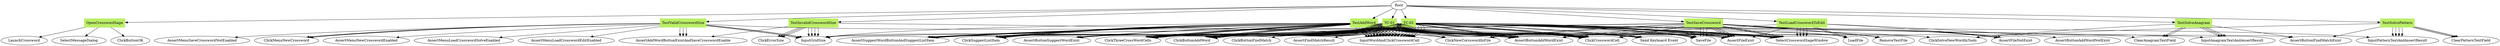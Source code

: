 // TC <-> K
digraph {
	Root
	OpenCrosswordSage [color=darkolivegreen2 shape=box style=filled]
		Root -> OpenCrosswordSage
	LaunchCrossword
		OpenCrosswordSage -> LaunchCrossword
	SelectMessageDialog
		OpenCrosswordSage -> SelectMessageDialog
	ClickButtonOK
		OpenCrosswordSage -> ClickButtonOK
	TestValidCrosswordSize [color=darkolivegreen2 shape=box style=filled]
		Root -> TestValidCrosswordSize
	SelectCrosswordSageWindow
		TestValidCrosswordSize -> SelectCrosswordSageWindow
	AssertMenuNewCrosswordEnabled
		TestValidCrosswordSize -> AssertMenuNewCrosswordEnabled
	AssertMenuLoadCrosswordSolveEnabled
		TestValidCrosswordSize -> AssertMenuLoadCrosswordSolveEnabled
	AssertMenuLoadCrosswordEditEnabled
		TestValidCrosswordSize -> AssertMenuLoadCrosswordEditEnabled
	AssertMenuSaveCrosswordNotEnabled
		TestValidCrosswordSize -> AssertMenuSaveCrosswordNotEnabled
	ClickMenuNewCrossword
		TestValidCrosswordSize -> ClickMenuNewCrossword
	InputGridSize
		TestValidCrosswordSize -> InputGridSize
	AssertAddWordButtonExistAndSaveCrosswordEnable
		TestValidCrosswordSize -> AssertAddWordButtonExistAndSaveCrosswordEnable
	ClickMenuNewCrossword
		TestValidCrosswordSize -> ClickMenuNewCrossword
	InputGridSize
		TestValidCrosswordSize -> InputGridSize
	AssertAddWordButtonExistAndSaveCrosswordEnable
		TestValidCrosswordSize -> AssertAddWordButtonExistAndSaveCrosswordEnable
	ClickMenuNewCrossword
		TestValidCrosswordSize -> ClickMenuNewCrossword
	InputGridSize
		TestValidCrosswordSize -> InputGridSize
	AssertAddWordButtonExistAndSaveCrosswordEnable
		TestValidCrosswordSize -> AssertAddWordButtonExistAndSaveCrosswordEnable
	TestInvalidCrosswordSize [color=darkolivegreen2 shape=box style=filled]
		Root -> TestInvalidCrosswordSize
	ClickNewCorsswordInFile
		TestInvalidCrosswordSize -> ClickNewCorsswordInFile
	InputGridSize
		TestInvalidCrosswordSize -> InputGridSize
	ClickErrorSize
		TestInvalidCrosswordSize -> ClickErrorSize
	InputGridSize
		TestInvalidCrosswordSize -> InputGridSize
	ClickErrorSize
		TestInvalidCrosswordSize -> ClickErrorSize
	InputGridSize
		TestInvalidCrosswordSize -> InputGridSize
	ClickErrorSize
		TestInvalidCrosswordSize -> ClickErrorSize
	InputGridSize
		TestInvalidCrosswordSize -> InputGridSize
	AssertAddWordButtonExistAndSaveCrosswordEnable
		TestInvalidCrosswordSize -> AssertAddWordButtonExistAndSaveCrosswordEnable
	TestAddWord [color=darkolivegreen2 shape=box style=filled]
		Root -> TestAddWord
	ClickNewCorsswordInFile
		TestAddWord -> ClickNewCorsswordInFile
	InputGridSize
		TestAddWord -> InputGridSize
	SelectCrosswordSageWindow
		TestAddWord -> SelectCrosswordSageWindow
	AssertButtonAddWordExist
		TestAddWord -> AssertButtonAddWordExist
	ClickButtonAddWord
		TestAddWord -> ClickButtonAddWord
	ClickThreeCrossWordCells
		TestAddWord -> ClickThreeCrossWordCells
	InputWordAndClickCrosswordCell
		TestAddWord -> InputWordAndClickCrosswordCell
	InputWordAndClickCrosswordCell
		TestAddWord -> InputWordAndClickCrosswordCell
	InputWordAndClickCrosswordCell
		TestAddWord -> InputWordAndClickCrosswordCell
	InputWordAndClickCrosswordCell
		TestAddWord -> InputWordAndClickCrosswordCell
	AssertButtonSuggestWordExist
		TestAddWord -> AssertButtonSuggestWordExist
	ClickSuggestListItem
		TestAddWord -> ClickSuggestListItem
	ClickCrosswordCell
		TestAddWord -> ClickCrosswordCell
	AssertSuggestWordButtonAndSuggestListItem
		TestAddWord -> AssertSuggestWordButtonAndSuggestListItem
	AssertButtonAddWordExist
		TestAddWord -> AssertButtonAddWordExist
	ClickButtonAddWord
		TestAddWord -> ClickButtonAddWord
	ClickThreeCrossWordCells
		TestAddWord -> ClickThreeCrossWordCells
	InputWordAndClickCrosswordCell
		TestAddWord -> InputWordAndClickCrosswordCell
	InputWordAndClickCrosswordCell
		TestAddWord -> InputWordAndClickCrosswordCell
	InputWordAndClickCrosswordCell
		TestAddWord -> InputWordAndClickCrosswordCell
	AssertButtonSuggestWordExist
		TestAddWord -> AssertButtonSuggestWordExist
	ClickSuggestListItem
		TestAddWord -> ClickSuggestListItem
	AssertButtonAddWordExist
		TestAddWord -> AssertButtonAddWordExist
	ClickButtonAddWord
		TestAddWord -> ClickButtonAddWord
	ClickThreeCrossWordCells
		TestAddWord -> ClickThreeCrossWordCells
	ClickSuggestListItem
		TestAddWord -> ClickSuggestListItem
	ClickCrosswordCell
		TestAddWord -> ClickCrosswordCell
	AssertSuggestWordButtonAndSuggestListItem
		TestAddWord -> AssertSuggestWordButtonAndSuggestListItem
	AssertButtonAddWordExist
		TestAddWord -> AssertButtonAddWordExist
	ClickButtonAddWord
		TestAddWord -> ClickButtonAddWord
	ClickThreeCrossWordCells
		TestAddWord -> ClickThreeCrossWordCells
	InputWordAndClickCrosswordCell
		TestAddWord -> InputWordAndClickCrosswordCell
	InputWordAndClickCrosswordCell
		TestAddWord -> InputWordAndClickCrosswordCell
	"Send Keyboard Event"
		TestAddWord -> "Send Keyboard Event"
	ClickSuggestListItem
		TestAddWord -> ClickSuggestListItem
	AssertButtonAddWordExist
		TestAddWord -> AssertButtonAddWordExist
	ClickButtonAddWord
		TestAddWord -> ClickButtonAddWord
	ClickThreeCrossWordCells
		TestAddWord -> ClickThreeCrossWordCells
	InputWordAndClickCrosswordCell
		TestAddWord -> InputWordAndClickCrosswordCell
	InputWordAndClickCrosswordCell
		TestAddWord -> InputWordAndClickCrosswordCell
	ClickSuggestListItem
		TestAddWord -> ClickSuggestListItem
	ClickCrosswordCell
		TestAddWord -> ClickCrosswordCell
	AssertSuggestWordButtonAndSuggestListItem
		TestAddWord -> AssertSuggestWordButtonAndSuggestListItem
	ClickCrosswordCell
		TestAddWord -> ClickCrosswordCell
	AssertSuggestWordButtonAndSuggestListItem
		TestAddWord -> AssertSuggestWordButtonAndSuggestListItem
	ClickCrosswordCell
		TestAddWord -> ClickCrosswordCell
	AssertSuggestWordButtonAndSuggestListItem
		TestAddWord -> AssertSuggestWordButtonAndSuggestListItem
	TestSaveCrossword [color=darkolivegreen2 shape=box style=filled]
		Root -> TestSaveCrossword
	ClickNewCorsswordInFile
		TestSaveCrossword -> ClickNewCorsswordInFile
	InputGridSize
		TestSaveCrossword -> InputGridSize
	AssertFileNotExist
		TestSaveCrossword -> AssertFileNotExist
	SelectCrosswordSageWindow
		TestSaveCrossword -> SelectCrosswordSageWindow
	SaveFile
		TestSaveCrossword -> SaveFile
	AssertFileExist
		TestSaveCrossword -> AssertFileExist
	SelectCrosswordSageWindow
		TestSaveCrossword -> SelectCrosswordSageWindow
	SaveFile
		TestSaveCrossword -> SaveFile
	AssertFileExist
		TestSaveCrossword -> AssertFileExist
	RemoveTestFile
		TestSaveCrossword -> RemoveTestFile
	AssertFileNotExist
		TestSaveCrossword -> AssertFileNotExist
	ClickNewCorsswordInFile
		TestSaveCrossword -> ClickNewCorsswordInFile
	InputGridSize
		TestSaveCrossword -> InputGridSize
	SelectCrosswordSageWindow
		TestSaveCrossword -> SelectCrosswordSageWindow
	AssertButtonAddWordExist
		TestSaveCrossword -> AssertButtonAddWordExist
	ClickButtonAddWord
		TestSaveCrossword -> ClickButtonAddWord
	ClickCrosswordCell
		TestSaveCrossword -> ClickCrosswordCell
	ClickCrosswordCell
		TestSaveCrossword -> ClickCrosswordCell
	SaveFile
		TestSaveCrossword -> SaveFile
	AssertFileExist
		TestSaveCrossword -> AssertFileExist
	RemoveTestFile
		TestSaveCrossword -> RemoveTestFile
	AssertFileNotExist
		TestSaveCrossword -> AssertFileNotExist
	TestLoadCrosswordToEdit [color=darkolivegreen2 shape=box style=filled]
		Root -> TestLoadCrosswordToEdit
	AssertFileNotExist
		TestLoadCrosswordToEdit -> AssertFileNotExist
	SelectCrosswordSageWindow
		TestLoadCrosswordToEdit -> SelectCrosswordSageWindow
	LoadFile
		TestLoadCrosswordToEdit -> LoadFile
	SelectCrosswordSageWindow
		TestLoadCrosswordToEdit -> SelectCrosswordSageWindow
	AssertButtonAddWordNotExist
		TestLoadCrosswordToEdit -> AssertButtonAddWordNotExist
	AssertFileExist
		TestLoadCrosswordToEdit -> AssertFileExist
	SelectCrosswordSageWindow
		TestLoadCrosswordToEdit -> SelectCrosswordSageWindow
	LoadFile
		TestLoadCrosswordToEdit -> LoadFile
	SelectCrosswordSageWindow
		TestLoadCrosswordToEdit -> SelectCrosswordSageWindow
	AssertButtonAddWordExist
		TestLoadCrosswordToEdit -> AssertButtonAddWordExist
	TestSolvePattern [color=darkolivegreen2 shape=box style=filled]
		Root -> TestSolvePattern
	ClickSolveNewWordInTools
		TestSolvePattern -> ClickSolveNewWordInTools
	AssertButtonFindMatchExist
		TestSolvePattern -> AssertButtonFindMatchExist
	InputPatternTextAndAssertResult
		TestSolvePattern -> InputPatternTextAndAssertResult
	ClearPatternTextField
		TestSolvePattern -> ClearPatternTextField
	InputPatternTextAndAssertResult
		TestSolvePattern -> InputPatternTextAndAssertResult
	ClearPatternTextField
		TestSolvePattern -> ClearPatternTextField
	InputPatternTextAndAssertResult
		TestSolvePattern -> InputPatternTextAndAssertResult
	ClearPatternTextField
		TestSolvePattern -> ClearPatternTextField
	InputPatternTextAndAssertResult
		TestSolvePattern -> InputPatternTextAndAssertResult
	TestSolveAnagram [color=darkolivegreen2 shape=box style=filled]
		Root -> TestSolveAnagram
	ClickSolveNewWordInTools
		TestSolveAnagram -> ClickSolveNewWordInTools
	AssertButtonFindMatchExist
		TestSolveAnagram -> AssertButtonFindMatchExist
	InputAnagramTextAndAssertResult
		TestSolveAnagram -> InputAnagramTextAndAssertResult
	ClearAnagramTextField
		TestSolveAnagram -> ClearAnagramTextField
	InputAnagramTextAndAssertResult
		TestSolveAnagram -> InputAnagramTextAndAssertResult
	ClearAnagramTextField
		TestSolveAnagram -> ClearAnagramTextField
	InputAnagramTextAndAssertResult
		TestSolveAnagram -> InputAnagramTextAndAssertResult
	"TC-01" [color=darkolivegreen2 shape=box style=filled]
		Root -> "TC-01"
	ClickNewCorsswordInFile
		"TC-01" -> ClickNewCorsswordInFile
	InputGridSize
		"TC-01" -> InputGridSize
	SelectCrosswordSageWindow
		"TC-01" -> SelectCrosswordSageWindow
	AssertButtonAddWordExist
		"TC-01" -> AssertButtonAddWordExist
	ClickButtonAddWord
		"TC-01" -> ClickButtonAddWord
	ClickThreeCrossWordCells
		"TC-01" -> ClickThreeCrossWordCells
	InputWordAndClickCrosswordCell
		"TC-01" -> InputWordAndClickCrosswordCell
	InputWordAndClickCrosswordCell
		"TC-01" -> InputWordAndClickCrosswordCell
	InputWordAndClickCrosswordCell
		"TC-01" -> InputWordAndClickCrosswordCell
	InputWordAndClickCrosswordCell
		"TC-01" -> InputWordAndClickCrosswordCell
	ClickSuggestListItem
		"TC-01" -> ClickSuggestListItem
	ClickButtonAddWord
		"TC-01" -> ClickButtonAddWord
	ClickThreeCrossWordCells
		"TC-01" -> ClickThreeCrossWordCells
	InputWordAndClickCrosswordCell
		"TC-01" -> InputWordAndClickCrosswordCell
	InputWordAndClickCrosswordCell
		"TC-01" -> InputWordAndClickCrosswordCell
	InputWordAndClickCrosswordCell
		"TC-01" -> InputWordAndClickCrosswordCell
	"Send Keyboard Event"
		"TC-01" -> "Send Keyboard Event"
	ClickButtonAddWord
		"TC-01" -> ClickButtonAddWord
	ClickThreeCrossWordCells
		"TC-01" -> ClickThreeCrossWordCells
	InputWordAndClickCrosswordCell
		"TC-01" -> InputWordAndClickCrosswordCell
	"Send Keyboard Event"
		"TC-01" -> "Send Keyboard Event"
	ClickSuggestListItem
		"TC-01" -> ClickSuggestListItem
	ClickCrosswordCell
		"TC-01" -> ClickCrosswordCell
	AssertSuggestWordButtonAndSuggestListItem
		"TC-01" -> AssertSuggestWordButtonAndSuggestListItem
	ClickButtonAddWord
		"TC-01" -> ClickButtonAddWord
	ClickThreeCrossWordCells
		"TC-01" -> ClickThreeCrossWordCells
	InputWordAndClickCrosswordCell
		"TC-01" -> InputWordAndClickCrosswordCell
	InputWordAndClickCrosswordCell
		"TC-01" -> InputWordAndClickCrosswordCell
	InputWordAndClickCrosswordCell
		"TC-01" -> InputWordAndClickCrosswordCell
	"Send Keyboard Event"
		"TC-01" -> "Send Keyboard Event"
	AssertButtonSuggestWordExist
		"TC-01" -> AssertButtonSuggestWordExist
	ClickSuggestListItem
		"TC-01" -> ClickSuggestListItem
	ClickCrosswordCell
		"TC-01" -> ClickCrosswordCell
	AssertSuggestWordButtonAndSuggestListItem
		"TC-01" -> AssertSuggestWordButtonAndSuggestListItem
	ClickButtonAddWord
		"TC-01" -> ClickButtonAddWord
	ClickThreeCrossWordCells
		"TC-01" -> ClickThreeCrossWordCells
	InputWordAndClickCrosswordCell
		"TC-01" -> InputWordAndClickCrosswordCell
	InputWordAndClickCrosswordCell
		"TC-01" -> InputWordAndClickCrosswordCell
	AssertButtonSuggestWordExist
		"TC-01" -> AssertButtonSuggestWordExist
	ClickSuggestListItem
		"TC-01" -> ClickSuggestListItem
	ClickCrosswordCell
		"TC-01" -> ClickCrosswordCell
	AssertSuggestWordButtonAndSuggestListItem
		"TC-01" -> AssertSuggestWordButtonAndSuggestListItem
	SaveFile
		"TC-01" -> SaveFile
	AssertFileExist
		"TC-01" -> AssertFileExist
	ClickSolveNewWordInTools
		"TC-01" -> ClickSolveNewWordInTools
	AssertButtonFindMatchExist
		"TC-01" -> AssertButtonFindMatchExist
	ClickButtonFindMatch
		"TC-01" -> ClickButtonFindMatch
	AssertFindMatchResult
		"TC-01" -> AssertFindMatchResult
	LoadFile
		"TC-01" -> LoadFile
	SelectCrosswordSageWindow
		"TC-01" -> SelectCrosswordSageWindow
	ClickButtonAddWord
		"TC-01" -> ClickButtonAddWord
	ClickThreeCrossWordCells
		"TC-01" -> ClickThreeCrossWordCells
	InputWordAndClickCrosswordCell
		"TC-01" -> InputWordAndClickCrosswordCell
	InputWordAndClickCrosswordCell
		"TC-01" -> InputWordAndClickCrosswordCell
	InputWordAndClickCrosswordCell
		"TC-01" -> InputWordAndClickCrosswordCell
	InputWordAndClickCrosswordCell
		"TC-01" -> InputWordAndClickCrosswordCell
	AssertButtonSuggestWordExist
		"TC-01" -> AssertButtonSuggestWordExist
	ClickSuggestListItem
		"TC-01" -> ClickSuggestListItem
	ClickCrosswordCell
		"TC-01" -> ClickCrosswordCell
	AssertSuggestWordButtonAndSuggestListItem
		"TC-01" -> AssertSuggestWordButtonAndSuggestListItem
	SaveFile
		"TC-01" -> SaveFile
	AssertFileExist
		"TC-01" -> AssertFileExist
	"TC-02" [color=darkolivegreen2 shape=box style=filled]
		Root -> "TC-02"
	ClickSolveNewWordInTools
		"TC-02" -> ClickSolveNewWordInTools
	InputAnagramTextAndAssertResult
		"TC-02" -> InputAnagramTextAndAssertResult
	ClearAnagramTextField
		"TC-02" -> ClearAnagramTextField
	InputPatternTextAndAssertResult
		"TC-02" -> InputPatternTextAndAssertResult
	AssertFileExist
		"TC-02" -> AssertFileExist
	SelectCrosswordSageWindow
		"TC-02" -> SelectCrosswordSageWindow
	LoadFile
		"TC-02" -> LoadFile
	SelectCrosswordSageWindow
		"TC-02" -> SelectCrosswordSageWindow
	AssertButtonAddWordExist
		"TC-02" -> AssertButtonAddWordExist
	ClickButtonAddWord
		"TC-02" -> ClickButtonAddWord
	ClickThreeCrossWordCells
		"TC-02" -> ClickThreeCrossWordCells
	InputWordAndClickCrosswordCell
		"TC-02" -> InputWordAndClickCrosswordCell
	InputWordAndClickCrosswordCell
		"TC-02" -> InputWordAndClickCrosswordCell
	InputWordAndClickCrosswordCell
		"TC-02" -> InputWordAndClickCrosswordCell
	InputWordAndClickCrosswordCell
		"TC-02" -> InputWordAndClickCrosswordCell
	ClickSuggestListItem
		"TC-02" -> ClickSuggestListItem
	ClickButtonAddWord
		"TC-02" -> ClickButtonAddWord
	ClickThreeCrossWordCells
		"TC-02" -> ClickThreeCrossWordCells
	InputWordAndClickCrosswordCell
		"TC-02" -> InputWordAndClickCrosswordCell
	InputWordAndClickCrosswordCell
		"TC-02" -> InputWordAndClickCrosswordCell
	InputWordAndClickCrosswordCell
		"TC-02" -> InputWordAndClickCrosswordCell
	InputWordAndClickCrosswordCell
		"TC-02" -> InputWordAndClickCrosswordCell
	InputWordAndClickCrosswordCell
		"TC-02" -> InputWordAndClickCrosswordCell
	"Send Keyboard Event"
		"TC-02" -> "Send Keyboard Event"
	ClickButtonAddWord
		"TC-02" -> ClickButtonAddWord
	ClickCrosswordCell
		"TC-02" -> ClickCrosswordCell
	ClickCrosswordCell
		"TC-02" -> ClickCrosswordCell
	SaveFile
		"TC-02" -> SaveFile
	SelectCrosswordSageWindow
		"TC-02" -> SelectCrosswordSageWindow
	AssertButtonAddWordExist
		"TC-02" -> AssertButtonAddWordExist
	ClickCrosswordCell
		"TC-02" -> ClickCrosswordCell
	InputWordAndClickCrosswordCell
		"TC-02" -> InputWordAndClickCrosswordCell
	InputWordAndClickCrosswordCell
		"TC-02" -> InputWordAndClickCrosswordCell
	InputWordAndClickCrosswordCell
		"TC-02" -> InputWordAndClickCrosswordCell
	AssertButtonSuggestWordExist
		"TC-02" -> AssertButtonSuggestWordExist
	ClickSuggestListItem
		"TC-02" -> ClickSuggestListItem
	ClickCrosswordCell
		"TC-02" -> ClickCrosswordCell
	AssertSuggestWordButtonAndSuggestListItem
		"TC-02" -> AssertSuggestWordButtonAndSuggestListItem
	SaveFile
		"TC-02" -> SaveFile
	SelectCrosswordSageWindow
		"TC-02" -> SelectCrosswordSageWindow
	AssertButtonAddWordExist
		"TC-02" -> AssertButtonAddWordExist
	ClickButtonAddWord
		"TC-02" -> ClickButtonAddWord
	ClickThreeCrossWordCells
		"TC-02" -> ClickThreeCrossWordCells
	InputWordAndClickCrosswordCell
		"TC-02" -> InputWordAndClickCrosswordCell
	InputWordAndClickCrosswordCell
		"TC-02" -> InputWordAndClickCrosswordCell
	InputWordAndClickCrosswordCell
		"TC-02" -> InputWordAndClickCrosswordCell
	"Send Keyboard Event"
		"TC-02" -> "Send Keyboard Event"
	SelectCrosswordSageWindow
		"TC-02" -> SelectCrosswordSageWindow
	SaveFile
		"TC-02" -> SaveFile
	AssertFileExist
		"TC-02" -> AssertFileExist
	AssertFileExist
		"TC-02" -> AssertFileExist
	AssertFileExist
		"TC-02" -> AssertFileExist
}